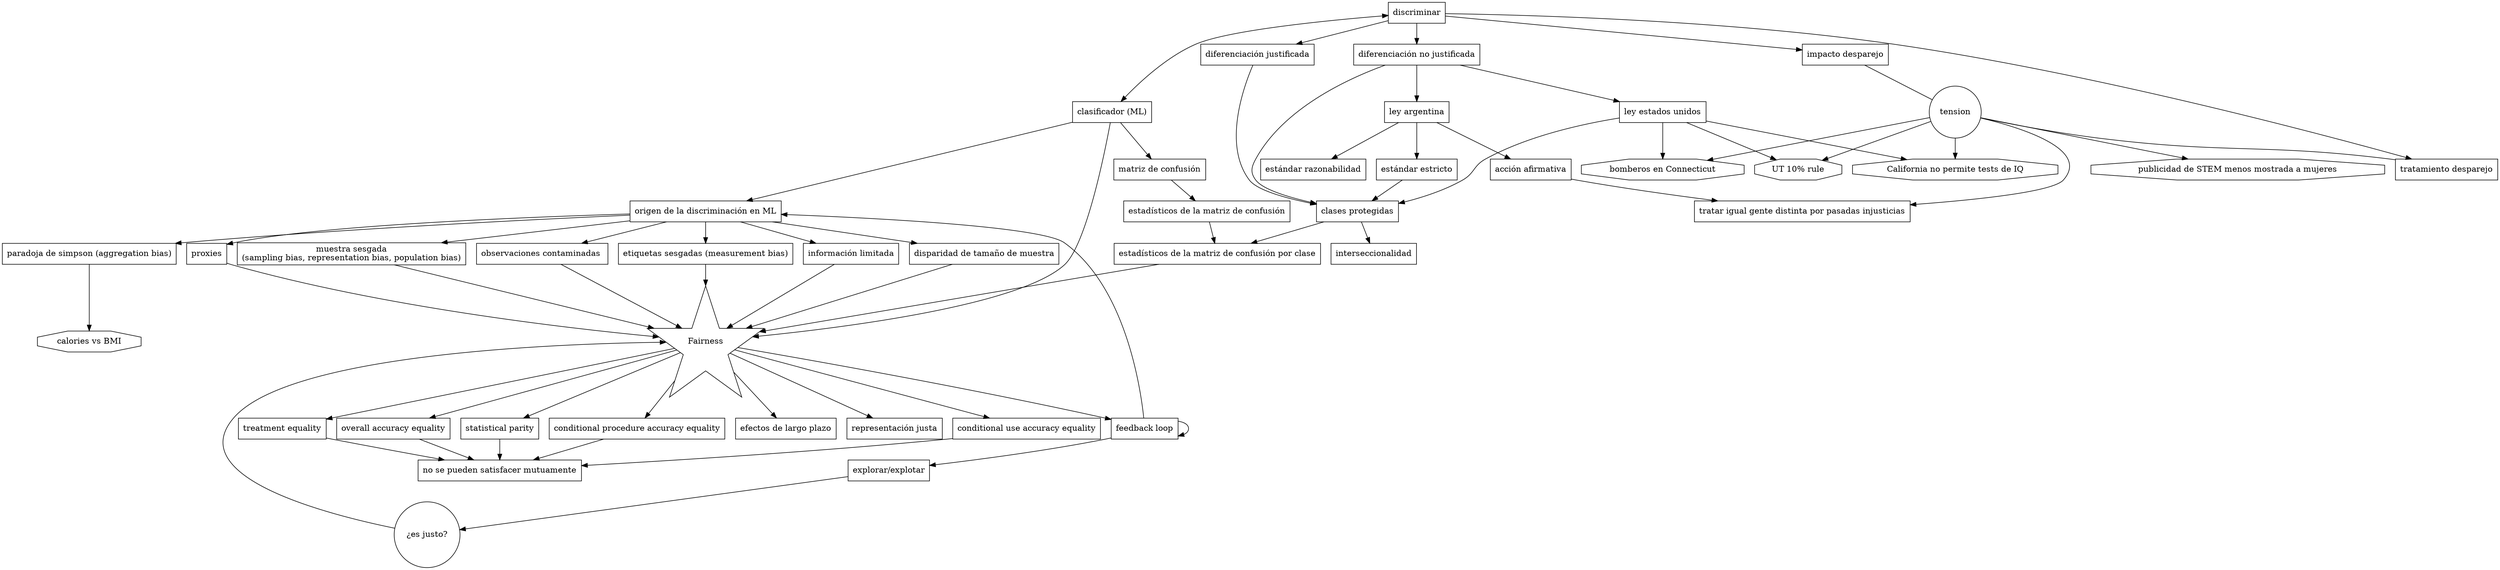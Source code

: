 digraph fairness {
    node [shape=box];
    discrimination [ label="discriminar" ];
    classifier [ label="clasificador (ML)" ];
    justified_discrimination [ label="diferenciación justificada" ]
    unjustified_discrimination [ label="diferenciación no justificada" ]
    protected_classes [ label="clases protegidas" ]
    arg_law [ label="ley argentina" ]
    usa_law [ label="ley estados unidos" ]
    disparate_treatment [ label="tratamiento desparejo" ]
    disparate_impact [ label="impacto desparejo" ]
    treat_similarly_disimilar_people_because_of_past_injustice [ label="tratar igual gente distinta por pasadas injusticias" ]
    impact_treatment_tension[ label="tension" shape="circle" ]
    firefighter_connecticut [ label="bomberos en Connecticut" shape="polygon" sides="8" ]
    ut_10percent_rule [ label="UT 10% rule" shape="polygon" sides="8" ]
    california_ban_iq_test [ label="California no permite tests de IQ" shape="polygon" sides="8" ]
    stem_ad [ label="publicidad de STEM menos mostrada a mujeres" shape="polygon" sides="8" ]

    ml_discrimination_sources [ label="origen de la discriminación en ML"]

    skewed_sample [ label="muestra sesgada\n(sampling bias, representation bias, population bias)" ]
    tainted_examples [ label="observaciones contaminadas " ]
    biased_labels [ label="etiquetas sesgadas (measurement bias)" ]
    limited_features [ label="información limitada" ]
    sample_size_disparity [ label="disparidad de tamaño de muestra" ]
    proxies [ label="proxies" ]

    // a survey on bias and fairness in Machine Learning, mehrabi

    simpson_paradox [ label="paradoja de simpson (aggregation bias)" ]
    calories_bmi [ label="calories vs BMI" shape="polygon" sides="8" ]

    // https://arxiv.org/abs/1703.09207

    fairness [ label="Fairness" shape="star" ]
    confusion_matrix [ label="matriz de confusión" ]
    confusion_matrix_stats [ label="estadísticos de la matriz de confusión" ]
    confusion_matrix_stats_per_class [ label="estadísticos de la matriz de confusión por clase" ]
    overall_accuracy_equality [ label="overall accuracy equality" ]
    statistical_parity [ label="statistical parity" ]
    conditional_procedure_accuracy_equality [ label="conditional procedure accuracy equality" ]
    conditional_use_accuracy_equality [ label="conditional use accuracy equality" ]
    treatment_equality [ label="treatment equality" ]
    no_simultaneous_satisfaction [ label="no se pueden satisfacer mutuamente" ]

    // Categorías sospechosas y control de constitucionalidad, Guillermo F. Treacy *

    estandar_razonabilidad [ label="estándar razonabilidad" ]
    estandar_estricto [ label="estándar estricto" ]
    accion_afirmativa [ label="acción afirmativa" ]
    arg_law->estandar_razonabilidad
    arg_law->estandar_estricto
    arg_law->accion_afirmativa->treat_similarly_disimilar_people_because_of_past_injustice
    estandar_estricto->protected_classes

    // The Frontiers of Fairness in Machine Learning, Alexandra Chouldechova, Aaron Roth

    intersectionality [ label="interseccionalidad" ]
    long_term_effects [ label="efectos de largo plazo" ]
    feedback_loop [ label="feedback loop" ]
    fair_representation [ label="representación justa" ]
    explore_exploit [ label="explorar/explotar" ]
    is_explore_exploit_fair [ label="¿es justo?" shape="circle" ]

    //

    discrimination->classifier [ dir=both ]
    discrimination->unjustified_discrimination
    discrimination->justified_discrimination
    justified_discrimination->protected_classes
    unjustified_discrimination->protected_classes
    unjustified_discrimination->usa_law
    unjustified_discrimination->arg_law
    usa_law->firefighter_connecticut
    usa_law->ut_10percent_rule
    usa_law->california_ban_iq_test
    usa_law->protected_classes
    discrimination->disparate_treatment
    discrimination->disparate_impact
    disparate_impact->impact_treatment_tension->disparate_treatment [ dir=none maxlen=0.1 ]
    impact_treatment_tension->firefighter_connecticut
    impact_treatment_tension->ut_10percent_rule
    impact_treatment_tension->california_ban_iq_test
    impact_treatment_tension->treat_similarly_disimilar_people_because_of_past_injustice
    impact_treatment_tension->stem_ad

    ml_discrimination_sources->skewed_sample->fairness
    ml_discrimination_sources->tainted_examples->fairness
    ml_discrimination_sources->biased_labels->fairness
    ml_discrimination_sources->limited_features->fairness
    ml_discrimination_sources->sample_size_disparity->fairness
    ml_discrimination_sources->proxies->fairness

    classifier->ml_discrimination_sources
    ml_discrimination_sources->simpson_paradox
    simpson_paradox->calories_bmi

    classifier->fairness
    classifier->confusion_matrix
    confusion_matrix->confusion_matrix_stats
    confusion_matrix_stats->confusion_matrix_stats_per_class
    protected_classes->confusion_matrix_stats_per_class
    confusion_matrix_stats_per_class->fairness
    fairness->overall_accuracy_equality
    fairness->statistical_parity
    fairness->conditional_procedure_accuracy_equality
    fairness->conditional_use_accuracy_equality
    fairness->treatment_equality

    overall_accuracy_equality->no_simultaneous_satisfaction
    statistical_parity->no_simultaneous_satisfaction
    conditional_procedure_accuracy_equality->no_simultaneous_satisfaction
    conditional_use_accuracy_equality->no_simultaneous_satisfaction
    treatment_equality->no_simultaneous_satisfaction

    protected_classes->intersectionality
    fairness->long_term_effects
    fairness->feedback_loop
    feedback_loop->feedback_loop
    feedback_loop->ml_discrimination_sources
    fairness->fair_representation
    feedback_loop->explore_exploit
    explore_exploit->is_explore_exploit_fair
    is_explore_exploit_fair->fairness
}
